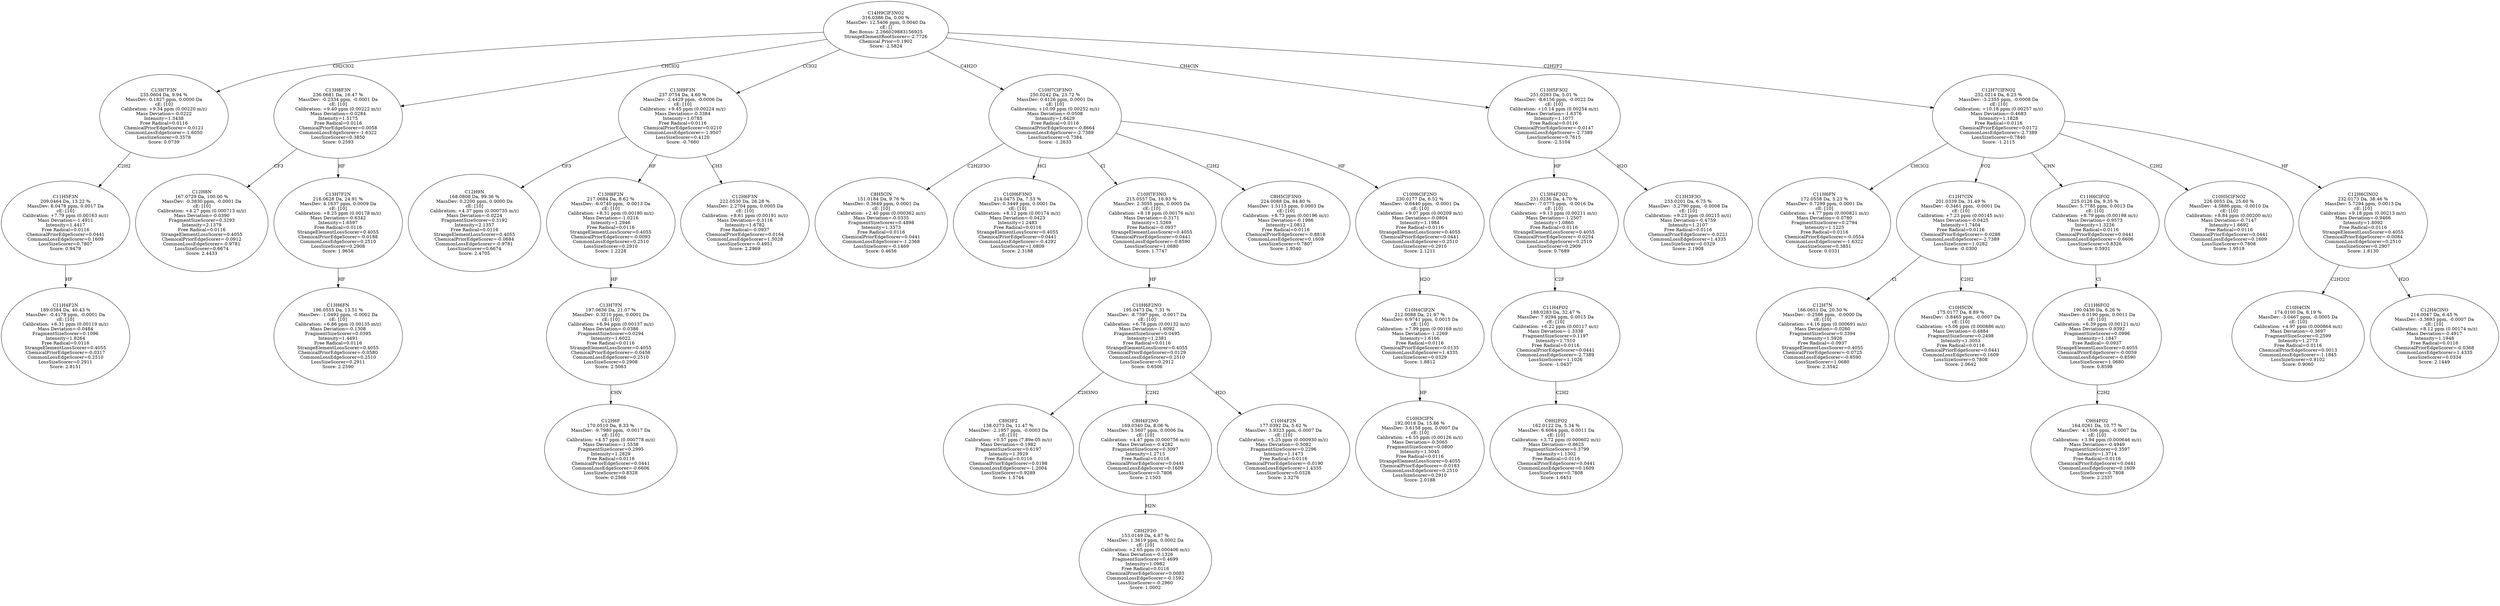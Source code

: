 strict digraph {
v1 [label="C11H4F2N\n189.0384 Da, 40.43 %\nMassDev: -0.4178 ppm, -0.0001 Da\ncE: [10]\nCalibration: +6.31 ppm (0.00119 m/z)\nMass Deviation=-0.0484\nFragmentSizeScorer=0.1096\nIntensity=1.8264\nFree Radical=0.0116\nStrangeElementLossScorer=0.4055\nChemicalPriorEdgeScorer=-0.0317\nCommonLossEdgeScorer=0.2510\nLossSizeScorer=0.2911\nScore: 2.8151"];
v2 [label="C11H5F3N\n209.0464 Da, 13.22 %\nMassDev: 8.0478 ppm, 0.0017 Da\ncE: [10]\nCalibration: +7.79 ppm (0.00163 m/z)\nMass Deviation=-1.4911\nIntensity=1.4417\nFree Radical=0.0116\nChemicalPriorEdgeScorer=0.0441\nCommonLossEdgeScorer=0.1609\nLossSizeScorer=0.7807\nScore: 0.9479"];
v3 [label="C13H7F3N\n235.0604 Da, 9.94 %\nMassDev: 0.1827 ppm, 0.0000 Da\ncE: [10]\nCalibration: +9.34 ppm (0.00220 m/z)\nMass Deviation=-0.0222\nIntensity=1.3438\nFree Radical=0.0116\nChemicalPriorEdgeScorer=-0.0121\nCommonLossEdgeScorer=-1.6050\nLossSizeScorer=0.3578\nScore: 0.0739"];
v4 [label="C12H8N\n167.0729 Da, 100.00 %\nMassDev: -0.3830 ppm, -0.0001 Da\ncE: [10]\nCalibration: +4.27 ppm (0.000713 m/z)\nMass Deviation=-0.0390\nFragmentSizeScorer=0.3293\nIntensity=2.1379\nFree Radical=0.0116\nStrangeElementLossScorer=0.4055\nChemicalPriorEdgeScorer=-0.0912\nCommonLossEdgeScorer=-0.9781\nLossSizeScorer=0.6674\nScore: 2.4433"];
v5 [label="C13H6FN\n196.0555 Da, 13.51 %\nMassDev: -1.0492 ppm, -0.0002 Da\ncE: [10]\nCalibration: +6.86 ppm (0.00135 m/z)\nMass Deviation=-0.1308\nFragmentSizeScorer=0.0395\nIntensity=1.4491\nFree Radical=0.0116\nStrangeElementLossScorer=0.4055\nChemicalPriorEdgeScorer=-0.0580\nCommonLossEdgeScorer=0.2510\nLossSizeScorer=0.2911\nScore: 2.2590"];
v6 [label="C13H7F2N\n216.0628 Da, 24.91 %\nMassDev: 4.1637 ppm, 0.0009 Da\ncE: [10]\nCalibration: +8.25 ppm (0.00178 m/z)\nMass Deviation=-0.6342\nIntensity=1.6597\nFree Radical=0.0116\nStrangeElementLossScorer=0.4055\nChemicalPriorEdgeScorer=-0.0188\nCommonLossEdgeScorer=0.2510\nLossSizeScorer=0.2908\nScore: 1.9656"];
v7 [label="C13H8F3N\n236.0681 Da, 16.47 %\nMassDev: -0.2334 ppm, -0.0001 Da\ncE: [10]\nCalibration: +9.40 ppm (0.00222 m/z)\nMass Deviation=-0.0284\nIntensity=1.5175\nFree Radical=0.0116\nChemicalPriorEdgeScorer=0.0058\nCommonLossEdgeScorer=-1.6322\nLossSizeScorer=0.3850\nScore: 0.2593"];
v8 [label="C12H9N\n168.0808 Da, 99.36 %\nMassDev: 0.2200 ppm, 0.0000 Da\ncE: [10]\nCalibration: +4.37 ppm (0.000735 m/z)\nMass Deviation=-0.0224\nFragmentSizeScorer=0.3192\nIntensity=2.1357\nFree Radical=0.0116\nStrangeElementLossScorer=0.4055\nChemicalPriorEdgeScorer=-0.0684\nCommonLossEdgeScorer=-0.9781\nLossSizeScorer=0.6674\nScore: 2.4705"];
v9 [label="C12H6F\n170.0510 Da, 8.33 %\nMassDev: -9.7980 ppm, -0.0017 Da\ncE: [10]\nCalibration: +4.57 ppm (0.000778 m/z)\nMass Deviation=-1.5538\nFragmentSizeScorer=0.2995\nIntensity=1.2829\nFree Radical=0.0116\nChemicalPriorEdgeScorer=0.0441\nCommonLossEdgeScorer=-0.6606\nLossSizeScorer=0.8328\nScore: 0.2566"];
v10 [label="C13H7FN\n197.0636 Da, 21.07 %\nMassDev: 0.3210 ppm, 0.0001 Da\ncE: [10]\nCalibration: +6.94 ppm (0.00137 m/z)\nMass Deviation=-0.0386\nFragmentSizeScorer=0.0294\nIntensity=1.6022\nFree Radical=0.0116\nStrangeElementLossScorer=0.4055\nChemicalPriorEdgeScorer=-0.0456\nCommonLossEdgeScorer=0.2510\nLossSizeScorer=0.2908\nScore: 2.5063"];
v11 [label="C13H8F2N\n217.0684 Da, 8.62 %\nMassDev: -6.0740 ppm, -0.0013 Da\ncE: [10]\nCalibration: +8.31 ppm (0.00180 m/z)\nMass Deviation=-1.0216\nIntensity=1.2946\nFree Radical=0.0116\nStrangeElementLossScorer=0.4055\nChemicalPriorEdgeScorer=-0.0093\nCommonLossEdgeScorer=0.2510\nLossSizeScorer=0.2910\nScore: 1.2228"];
v12 [label="C12H6F3N\n222.0530 Da, 26.28 %\nMassDev: 2.2704 ppm, 0.0005 Da\ncE: [10]\nCalibration: +8.61 ppm (0.00191 m/z)\nMass Deviation=-0.3116\nIntensity=1.6782\nFree Radical=-0.0937\nChemicalPriorEdgeScorer=0.0164\nCommonLossEdgeScorer=1.5028\nLossSizeScorer=-0.4951\nScore: 2.2969"];
v13 [label="C13H9F3N\n237.0754 Da, 4.60 %\nMassDev: -2.4429 ppm, -0.0006 Da\ncE: [10]\nCalibration: +9.45 ppm (0.00224 m/z)\nMass Deviation=-0.3384\nIntensity=1.0785\nFree Radical=0.0116\nChemicalPriorEdgeScorer=0.0210\nCommonLossEdgeScorer=-1.9507\nLossSizeScorer=0.4120\nScore: -0.7660"];
v14 [label="C8H5ClN\n151.0184 Da, 9.76 %\nMassDev: 0.3649 ppm, 0.0001 Da\ncE: [10]\nCalibration: +2.40 ppm (0.000362 m/z)\nMass Deviation=-0.0335\nFragmentSizeScorer=0.4898\nIntensity=1.3373\nFree Radical=0.0116\nChemicalPriorEdgeScorer=0.0441\nCommonLossEdgeScorer=-1.2368\nLossSizeScorer=-0.1469\nScore: 0.4656"];
v15 [label="C10H6F3NO\n214.0475 Da, 7.53 %\nMassDev: 0.3449 ppm, 0.0001 Da\ncE: [10]\nCalibration: +8.12 ppm (0.00174 m/z)\nMass Deviation=-0.0423\nIntensity=1.2483\nFree Radical=0.0116\nStrangeElementLossScorer=0.4055\nChemicalPriorEdgeScorer=0.0441\nCommonLossEdgeScorer=-0.4292\nLossSizeScorer=1.0809\nScore: 2.3188"];
v16 [label="C8H3F2\n138.0273 Da, 11.47 %\nMassDev: -2.1957 ppm, -0.0003 Da\ncE: [10]\nCalibration: +0.57 ppm (7.89e-05 m/z)\nMass Deviation=-0.1982\nFragmentSizeScorer=0.6197\nIntensity=1.3929\nFree Radical=0.0116\nChemicalPriorEdgeScorer=0.0198\nCommonLossEdgeScorer=-1.2004\nLossSizeScorer=0.9289\nScore: 1.5744"];
v17 [label="C8H2F2O\n153.0149 Da, 4.87 %\nMassDev: 1.3619 ppm, 0.0002 Da\ncE: [10]\nCalibration: +2.65 ppm (0.000406 m/z)\nMass Deviation=-0.1326\nFragmentSizeScorer=0.4699\nIntensity=1.0982\nFree Radical=0.0116\nChemicalPriorEdgeScorer=0.0083\nCommonLossEdgeScorer=-0.1592\nLossSizeScorer=-0.2960\nScore: 1.0002"];
v18 [label="C8H4F2NO\n169.0340 Da, 8.06 %\nMassDev: 3.5607 ppm, 0.0006 Da\ncE: [10]\nCalibration: +4.47 ppm (0.000756 m/z)\nMass Deviation=-0.4282\nFragmentSizeScorer=0.3097\nIntensity=1.2715\nFree Radical=0.0116\nChemicalPriorEdgeScorer=0.0441\nCommonLossEdgeScorer=0.1609\nLossSizeScorer=0.7806\nScore: 2.1503"];
v19 [label="C10H4F2N\n177.0392 Da, 5.62 %\nMassDev: 3.9323 ppm, 0.0007 Da\ncE: [10]\nCalibration: +5.25 ppm (0.000930 m/z)\nMass Deviation=-0.5082\nFragmentSizeScorer=0.2296\nIntensity=1.1473\nFree Radical=0.0116\nChemicalPriorEdgeScorer=-0.0190\nCommonLossEdgeScorer=1.4335\nLossSizeScorer=0.0328\nScore: 2.3276"];
v20 [label="C10H6F2NO\n195.0473 Da, 7.31 %\nMassDev: -8.7597 ppm, -0.0017 Da\ncE: [10]\nCalibration: +6.78 ppm (0.00132 m/z)\nMass Deviation=-1.6092\nFragmentSizeScorer=0.0495\nIntensity=1.2381\nFree Radical=0.0116\nStrangeElementLossScorer=0.4055\nChemicalPriorEdgeScorer=0.0129\nCommonLossEdgeScorer=0.2510\nLossSizeScorer=0.2912\nScore: 0.6506"];
v21 [label="C10H7F3NO\n215.0557 Da, 16.93 %\nMassDev: 2.3055 ppm, 0.0005 Da\ncE: [10]\nCalibration: +8.18 ppm (0.00176 m/z)\nMass Deviation=-0.3171\nIntensity=1.5269\nFree Radical=-0.0937\nStrangeElementLossScorer=0.4055\nChemicalPriorEdgeScorer=0.0441\nCommonLossEdgeScorer=-0.8590\nLossSizeScorer=1.0680\nScore: 1.7747"];
v22 [label="C8H5ClF3NO\n224.0088 Da, 84.80 %\nMassDev: 1.5113 ppm, 0.0003 Da\ncE: [10]\nCalibration: +8.73 ppm (0.00196 m/z)\nMass Deviation=-0.1986\nIntensity=2.0812\nFree Radical=0.0116\nChemicalPriorEdgeScorer=-0.8818\nCommonLossEdgeScorer=0.1609\nLossSizeScorer=0.7807\nScore: 1.9540"];
v23 [label="C10H3ClFN\n192.0018 Da, 15.86 %\nMassDev: 3.6158 ppm, 0.0007 Da\ncE: [10]\nCalibration: +6.55 ppm (0.00126 m/z)\nMass Deviation=-0.5065\nFragmentSizeScorer=0.0800\nIntensity=1.5045\nFree Radical=0.0116\nStrangeElementLossScorer=0.4055\nChemicalPriorEdgeScorer=-0.0183\nCommonLossEdgeScorer=0.2510\nLossSizeScorer=0.2910\nScore: 2.0188"];
v24 [label="C10H4ClF2N\n212.0088 Da, 21.97 %\nMassDev: 6.9741 ppm, 0.0015 Da\ncE: [10]\nCalibration: +7.99 ppm (0.00169 m/z)\nMass Deviation=-1.2269\nIntensity=1.6166\nFree Radical=0.0116\nChemicalPriorEdgeScorer=0.0135\nCommonLossEdgeScorer=1.4335\nLossSizeScorer=0.0329\nScore: 1.8812"];
v25 [label="C10H6ClF2NO\n230.0177 Da, 6.52 %\nMassDev: -0.6440 ppm, -0.0001 Da\ncE: [10]\nCalibration: +9.07 ppm (0.00209 m/z)\nMass Deviation=-0.0804\nIntensity=1.1984\nFree Radical=0.0116\nStrangeElementLossScorer=0.4055\nChemicalPriorEdgeScorer=0.0441\nCommonLossEdgeScorer=0.2510\nLossSizeScorer=0.2910\nScore: 2.1211"];
v26 [label="C10H7ClF3NO\n250.0242 Da, 23.72 %\nMassDev: 0.4126 ppm, 0.0001 Da\ncE: [10]\nCalibration: +10.09 ppm (0.00252 m/z)\nMass Deviation=-0.0508\nIntensity=1.6429\nFree Radical=0.0116\nChemicalPriorEdgeScorer=-0.8664\nCommonLossEdgeScorer=-2.7389\nLossSizeScorer=0.7384\nScore: -1.2633"];
v27 [label="C9H2FO2\n162.0122 Da, 5.34 %\nMassDev: 6.6064 ppm, 0.0011 Da\ncE: [10]\nCalibration: +3.72 ppm (0.000602 m/z)\nMass Deviation=-0.8625\nFragmentSizeScorer=0.3799\nIntensity=1.1302\nFree Radical=0.0116\nChemicalPriorEdgeScorer=0.0441\nCommonLossEdgeScorer=0.1609\nLossSizeScorer=0.7808\nScore: 1.6451"];
v28 [label="C11H4FO2\n188.0283 Da, 32.47 %\nMassDev: 7.9294 ppm, 0.0015 Da\ncE: [10]\nCalibration: +6.22 ppm (0.00117 m/z)\nMass Deviation=-1.3338\nFragmentSizeScorer=0.1197\nIntensity=1.7510\nFree Radical=0.0116\nChemicalPriorEdgeScorer=0.0441\nCommonLossEdgeScorer=-2.7389\nLossSizeScorer=1.1026\nScore: -1.0437"];
v29 [label="C13H4F2O2\n231.0236 Da, 4.70 %\nMassDev: -7.0775 ppm, -0.0016 Da\ncE: [10]\nCalibration: +9.13 ppm (0.00211 m/z)\nMass Deviation=-1.2507\nIntensity=1.0860\nFree Radical=0.0116\nStrangeElementLossScorer=0.4055\nChemicalPriorEdgeScorer=-0.0254\nCommonLossEdgeScorer=0.2510\nLossSizeScorer=0.2909\nScore: 0.7689"];
v30 [label="C13H3F3O\n233.0201 Da, 6.75 %\nMassDev: -3.2790 ppm, -0.0008 Da\ncE: [10]\nCalibration: +9.23 ppm (0.00215 m/z)\nMass Deviation=-0.4759\nIntensity=1.2107\nFree Radical=0.0116\nChemicalPriorEdgeScorer=-0.0221\nCommonLossEdgeScorer=1.4335\nLossSizeScorer=0.0329\nScore: 2.1908"];
v31 [label="C13H5F3O2\n251.0293 Da, 5.01 %\nMassDev: -8.6156 ppm, -0.0022 Da\ncE: [10]\nCalibration: +10.14 ppm (0.00254 m/z)\nMass Deviation=-1.6376\nIntensity=1.1077\nFree Radical=0.0116\nChemicalPriorEdgeScorer=-0.0147\nCommonLossEdgeScorer=-2.7389\nLossSizeScorer=0.7615\nScore: -2.5104"];
v32 [label="C11H6FN\n172.0558 Da, 5.23 %\nMassDev: 0.7299 ppm, 0.0001 Da\ncE: [10]\nCalibration: +4.77 ppm (0.000821 m/z)\nMass Deviation=-0.0780\nFragmentSizeScorer=0.2794\nIntensity=1.1225\nFree Radical=0.0116\nChemicalPriorEdgeScorer=-0.0554\nCommonLossEdgeScorer=-1.6322\nLossSizeScorer=0.3851\nScore: 0.0331"];
v33 [label="C12H7N\n166.0651 Da, 20.50 %\nMassDev: -0.2586 ppm, -0.0000 Da\ncE: [10]\nCalibration: +4.16 ppm (0.000691 m/z)\nMass Deviation=-0.0260\nFragmentSizeScorer=0.3394\nIntensity=1.5926\nFree Radical=-0.0937\nStrangeElementLossScorer=0.4055\nChemicalPriorEdgeScorer=-0.0725\nCommonLossEdgeScorer=-0.8590\nLossSizeScorer=1.0680\nScore: 2.3542"];
v34 [label="C10H5ClN\n175.0177 Da, 8.89 %\nMassDev: -3.8465 ppm, -0.0007 Da\ncE: [10]\nCalibration: +5.06 ppm (0.000886 m/z)\nMass Deviation=-0.4884\nFragmentSizeScorer=0.2498\nIntensity=1.3053\nFree Radical=0.0116\nChemicalPriorEdgeScorer=0.0441\nCommonLossEdgeScorer=0.1609\nLossSizeScorer=0.7808\nScore: 2.0642"];
v35 [label="C12H7ClN\n201.0339 Da, 31.49 %\nMassDev: -0.3461 ppm, -0.0001 Da\ncE: [10]\nCalibration: +7.23 ppm (0.00145 m/z)\nMass Deviation=-0.0425\nIntensity=1.7404\nFree Radical=0.0116\nChemicalPriorEdgeScorer=-0.0288\nCommonLossEdgeScorer=-2.7389\nLossSizeScorer=1.0282\nScore: -0.0300"];
v36 [label="C9H4FO2\n164.0261 Da, 10.77 %\nMassDev: -4.1506 ppm, -0.0007 Da\ncE: [10]\nCalibration: +3.94 ppm (0.000646 m/z)\nMass Deviation=-0.4949\nFragmentSizeScorer=0.3597\nIntensity=1.3714\nFree Radical=0.0116\nChemicalPriorEdgeScorer=0.0441\nCommonLossEdgeScorer=0.1609\nLossSizeScorer=0.7808\nScore: 2.2337"];
v37 [label="C11H6FO2\n190.0436 Da, 6.26 %\nMassDev: 6.0190 ppm, 0.0011 Da\ncE: [10]\nCalibration: +6.39 ppm (0.00121 m/z)\nMass Deviation=-0.9392\nFragmentSizeScorer=0.0996\nIntensity=1.1847\nFree Radical=-0.0937\nStrangeElementLossScorer=0.4055\nChemicalPriorEdgeScorer=-0.0059\nCommonLossEdgeScorer=-0.8590\nLossSizeScorer=1.0680\nScore: 0.8598"];
v38 [label="C11H6ClFO2\n225.0126 Da, 9.35 %\nMassDev: 5.7785 ppm, 0.0013 Da\ncE: [10]\nCalibration: +8.79 ppm (0.00198 m/z)\nMass Deviation=-0.9573\nIntensity=1.3226\nFree Radical=0.0116\nChemicalPriorEdgeScorer=0.0441\nCommonLossEdgeScorer=-0.6606\nLossSizeScorer=0.8326\nScore: 0.5931"];
v39 [label="C10H5ClFNO2\n226.0055 Da, 25.60 %\nMassDev: -4.5886 ppm, -0.0010 Da\ncE: [10]\nCalibration: +8.84 ppm (0.00200 m/z)\nMass Deviation=-0.7147\nIntensity=1.6692\nFree Radical=0.0116\nChemicalPriorEdgeScorer=0.0441\nCommonLossEdgeScorer=0.1609\nLossSizeScorer=0.7808\nScore: 1.9519"];
v40 [label="C10H4ClN\n174.0100 Da, 8.19 %\nMassDev: -3.0467 ppm, -0.0005 Da\ncE: [10]\nCalibration: +4.97 ppm (0.000864 m/z)\nMass Deviation=-0.3697\nFragmentSizeScorer=0.2599\nIntensity=1.2773\nFree Radical=0.0116\nChemicalPriorEdgeScorer=0.0013\nCommonLossEdgeScorer=-1.1845\nLossSizeScorer=0.9102\nScore: 0.9060"];
v41 [label="C12H4ClNO\n214.0047 Da, 6.45 %\nMassDev: -3.3693 ppm, -0.0007 Da\ncE: [10]\nCalibration: +8.12 ppm (0.00174 m/z)\nMass Deviation=-0.4917\nIntensity=1.1948\nFree Radical=0.0116\nChemicalPriorEdgeScorer=-0.0368\nCommonLossEdgeScorer=1.4335\nLossSizeScorer=0.0334\nScore: 2.1449"];
v42 [label="C12H6ClNO2\n232.0173 Da, 38.46 %\nMassDev: 5.7294 ppm, 0.0013 Da\ncE: [10]\nCalibration: +9.18 ppm (0.00213 m/z)\nMass Deviation=-0.9466\nIntensity=1.8092\nFree Radical=0.0116\nStrangeElementLossScorer=0.4055\nChemicalPriorEdgeScorer=-0.0084\nCommonLossEdgeScorer=0.2510\nLossSizeScorer=0.2907\nScore: 1.8130"];
v43 [label="C12H7ClFNO2\n252.0214 Da, 6.23 %\nMassDev: -3.2355 ppm, -0.0008 Da\ncE: [10]\nCalibration: +10.18 ppm (0.00257 m/z)\nMass Deviation=-0.4683\nIntensity=1.1828\nFree Radical=0.0116\nChemicalPriorEdgeScorer=0.0172\nCommonLossEdgeScorer=-2.7389\nLossSizeScorer=0.7840\nScore: -1.2115"];
v44 [label="C14H9ClF3NO2\n316.0386 Da, 0.00 %\nMassDev: 12.5406 ppm, 0.0040 Da\ncE: []\nRec.Bonus: 2.266029883156925\nStrangeElementRootScorer=-2.7726\nChemical Prior=0.1902\nScore: -2.5824"];
v2 -> v1 [label="HF"];
v3 -> v2 [label="C2H2"];
v44 -> v3 [label="CH2ClO2"];
v7 -> v4 [label="CF3"];
v6 -> v5 [label="HF"];
v7 -> v6 [label="HF"];
v44 -> v7 [label="CHClO2"];
v13 -> v8 [label="CF3"];
v10 -> v9 [label="CHN"];
v11 -> v10 [label="HF"];
v13 -> v11 [label="HF"];
v13 -> v12 [label="CH3"];
v44 -> v13 [label="CClO2"];
v26 -> v14 [label="C2H2F3O"];
v26 -> v15 [label="HCl"];
v20 -> v16 [label="C2H3NO"];
v18 -> v17 [label="H2N"];
v20 -> v18 [label="C2H2"];
v20 -> v19 [label="H2O"];
v21 -> v20 [label="HF"];
v26 -> v21 [label="Cl"];
v26 -> v22 [label="C2H2"];
v24 -> v23 [label="HF"];
v25 -> v24 [label="H2O"];
v26 -> v25 [label="HF"];
v44 -> v26 [label="C4H2O"];
v28 -> v27 [label="C2H2"];
v29 -> v28 [label="C2F"];
v31 -> v29 [label="HF"];
v31 -> v30 [label="H2O"];
v44 -> v31 [label="CH4ClN"];
v43 -> v32 [label="CHClO2"];
v35 -> v33 [label="Cl"];
v35 -> v34 [label="C2H2"];
v43 -> v35 [label="FO2"];
v37 -> v36 [label="C2H2"];
v38 -> v37 [label="Cl"];
v43 -> v38 [label="CHN"];
v43 -> v39 [label="C2H2"];
v42 -> v40 [label="C2H2O2"];
v42 -> v41 [label="H2O"];
v43 -> v42 [label="HF"];
v44 -> v43 [label="C2H2F2"];
}
